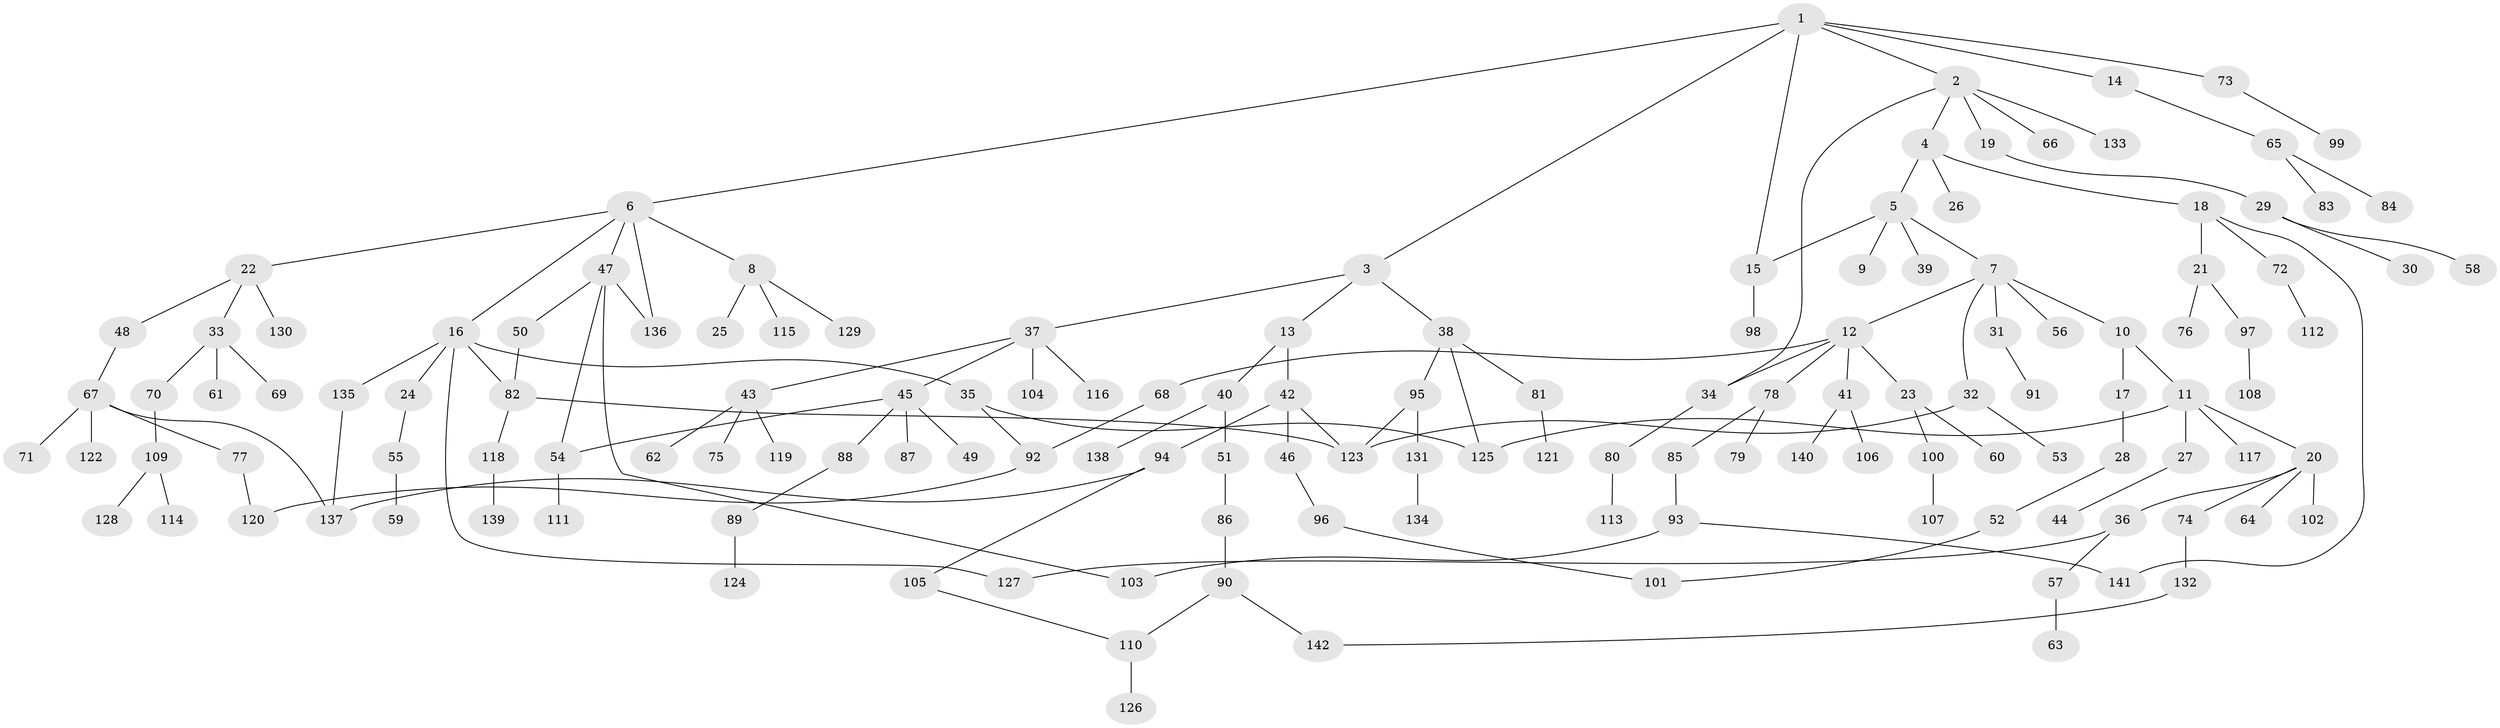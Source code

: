// coarse degree distribution, {6: 0.04, 5: 0.03, 4: 0.1, 3: 0.18, 1: 0.3, 2: 0.34, 7: 0.01}
// Generated by graph-tools (version 1.1) at 2025/48/03/04/25 22:48:50]
// undirected, 142 vertices, 161 edges
graph export_dot {
  node [color=gray90,style=filled];
  1;
  2;
  3;
  4;
  5;
  6;
  7;
  8;
  9;
  10;
  11;
  12;
  13;
  14;
  15;
  16;
  17;
  18;
  19;
  20;
  21;
  22;
  23;
  24;
  25;
  26;
  27;
  28;
  29;
  30;
  31;
  32;
  33;
  34;
  35;
  36;
  37;
  38;
  39;
  40;
  41;
  42;
  43;
  44;
  45;
  46;
  47;
  48;
  49;
  50;
  51;
  52;
  53;
  54;
  55;
  56;
  57;
  58;
  59;
  60;
  61;
  62;
  63;
  64;
  65;
  66;
  67;
  68;
  69;
  70;
  71;
  72;
  73;
  74;
  75;
  76;
  77;
  78;
  79;
  80;
  81;
  82;
  83;
  84;
  85;
  86;
  87;
  88;
  89;
  90;
  91;
  92;
  93;
  94;
  95;
  96;
  97;
  98;
  99;
  100;
  101;
  102;
  103;
  104;
  105;
  106;
  107;
  108;
  109;
  110;
  111;
  112;
  113;
  114;
  115;
  116;
  117;
  118;
  119;
  120;
  121;
  122;
  123;
  124;
  125;
  126;
  127;
  128;
  129;
  130;
  131;
  132;
  133;
  134;
  135;
  136;
  137;
  138;
  139;
  140;
  141;
  142;
  1 -- 2;
  1 -- 3;
  1 -- 6;
  1 -- 14;
  1 -- 73;
  1 -- 15;
  2 -- 4;
  2 -- 19;
  2 -- 66;
  2 -- 133;
  2 -- 34;
  3 -- 13;
  3 -- 37;
  3 -- 38;
  4 -- 5;
  4 -- 18;
  4 -- 26;
  5 -- 7;
  5 -- 9;
  5 -- 15;
  5 -- 39;
  6 -- 8;
  6 -- 16;
  6 -- 22;
  6 -- 47;
  6 -- 136;
  7 -- 10;
  7 -- 12;
  7 -- 31;
  7 -- 32;
  7 -- 56;
  8 -- 25;
  8 -- 115;
  8 -- 129;
  10 -- 11;
  10 -- 17;
  11 -- 20;
  11 -- 27;
  11 -- 117;
  11 -- 125;
  12 -- 23;
  12 -- 34;
  12 -- 41;
  12 -- 68;
  12 -- 78;
  13 -- 40;
  13 -- 42;
  14 -- 65;
  15 -- 98;
  16 -- 24;
  16 -- 35;
  16 -- 135;
  16 -- 127;
  16 -- 82;
  17 -- 28;
  18 -- 21;
  18 -- 72;
  18 -- 141;
  19 -- 29;
  20 -- 36;
  20 -- 64;
  20 -- 74;
  20 -- 102;
  21 -- 76;
  21 -- 97;
  22 -- 33;
  22 -- 48;
  22 -- 130;
  23 -- 60;
  23 -- 100;
  24 -- 55;
  27 -- 44;
  28 -- 52;
  29 -- 30;
  29 -- 58;
  31 -- 91;
  32 -- 53;
  32 -- 123;
  33 -- 61;
  33 -- 69;
  33 -- 70;
  34 -- 80;
  35 -- 92;
  35 -- 125;
  36 -- 57;
  36 -- 127;
  37 -- 43;
  37 -- 45;
  37 -- 104;
  37 -- 116;
  38 -- 81;
  38 -- 95;
  38 -- 125;
  40 -- 51;
  40 -- 138;
  41 -- 106;
  41 -- 140;
  42 -- 46;
  42 -- 94;
  42 -- 123;
  43 -- 62;
  43 -- 75;
  43 -- 119;
  45 -- 49;
  45 -- 54;
  45 -- 87;
  45 -- 88;
  46 -- 96;
  47 -- 50;
  47 -- 54;
  47 -- 103;
  47 -- 136;
  48 -- 67;
  50 -- 82;
  51 -- 86;
  52 -- 101;
  54 -- 111;
  55 -- 59;
  57 -- 63;
  65 -- 83;
  65 -- 84;
  67 -- 71;
  67 -- 77;
  67 -- 122;
  67 -- 137;
  68 -- 92;
  70 -- 109;
  72 -- 112;
  73 -- 99;
  74 -- 132;
  77 -- 120;
  78 -- 79;
  78 -- 85;
  80 -- 113;
  81 -- 121;
  82 -- 118;
  82 -- 123;
  85 -- 93;
  86 -- 90;
  88 -- 89;
  89 -- 124;
  90 -- 142;
  90 -- 110;
  92 -- 120;
  93 -- 103;
  93 -- 141;
  94 -- 105;
  94 -- 137;
  95 -- 131;
  95 -- 123;
  96 -- 101;
  97 -- 108;
  100 -- 107;
  105 -- 110;
  109 -- 114;
  109 -- 128;
  110 -- 126;
  118 -- 139;
  131 -- 134;
  132 -- 142;
  135 -- 137;
}
